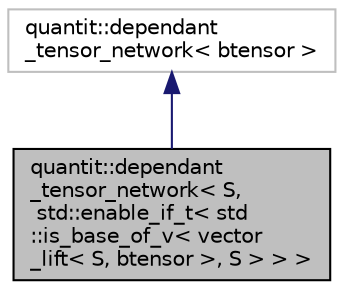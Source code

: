 digraph "quantit::dependant_tensor_network&lt; S, std::enable_if_t&lt; std::is_base_of_v&lt; vector_lift&lt; S, btensor &gt;, S &gt; &gt; &gt;"
{
 // LATEX_PDF_SIZE
  edge [fontname="Helvetica",fontsize="10",labelfontname="Helvetica",labelfontsize="10"];
  node [fontname="Helvetica",fontsize="10",shape=record];
  Node1 [label="quantit::dependant\l_tensor_network\< S,\l std::enable_if_t\< std\l::is_base_of_v\< vector\l_lift\< S, btensor \>, S \> \> \>",height=0.2,width=0.4,color="black", fillcolor="grey75", style="filled", fontcolor="black",tooltip=" "];
  Node2 -> Node1 [dir="back",color="midnightblue",fontsize="10",style="solid"];
  Node2 [label="quantit::dependant\l_tensor_network\< btensor \>",height=0.2,width=0.4,color="grey75", fillcolor="white", style="filled",URL="$structquantit_1_1dependant__tensor__network_3_01btensor_01_4.html",tooltip=" "];
}
